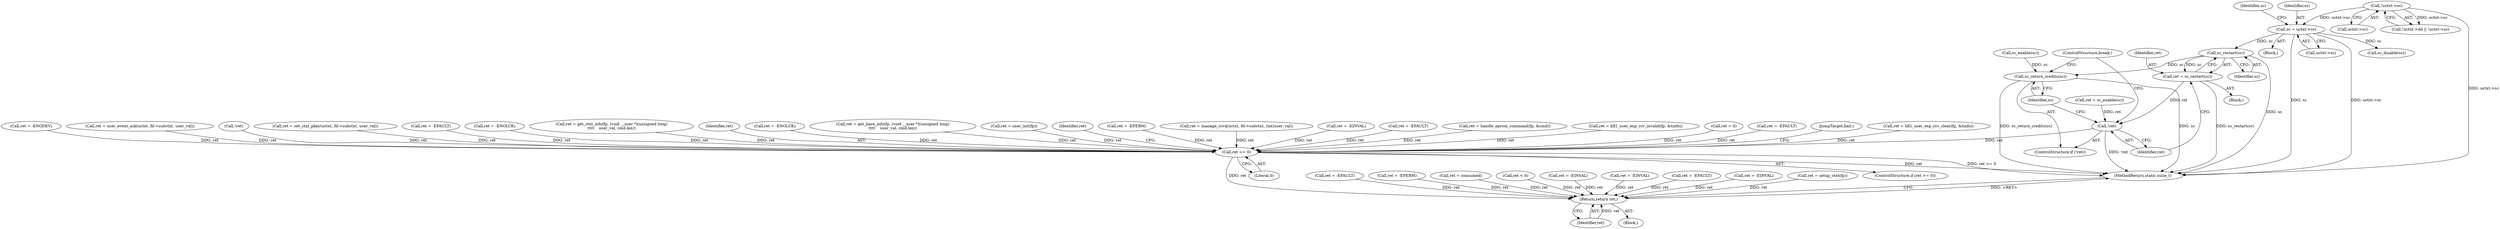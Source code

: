 digraph "0_linux_e6bd18f57aad1a2d1ef40e646d03ed0f2515c9e3_3@pointer" {
"1000642" [label="(Call,sc_restart(sc))"];
"1000553" [label="(Call,sc = uctxt->sc)"];
"1000538" [label="(Call,!uctxt->sc)"];
"1000640" [label="(Call,ret = sc_restart(sc))"];
"1000645" [label="(Call,!ret)"];
"1000663" [label="(Call,ret >= 0)"];
"1000670" [label="(Return,return ret;)"];
"1000647" [label="(Call,sc_return_credits(sc))"];
"1000553" [label="(Call,sc = uctxt->sc)"];
"1000670" [label="(Return,return ret;)"];
"1000195" [label="(Call,ret = -EFAULT)"];
"1000671" [label="(Identifier,ret)"];
"1000609" [label="(Call,ret = -ENOLCK)"];
"1000316" [label="(Call,ret = -EPERM)"];
"1000351" [label="(Call,ret = get_ctxt_info(fp, (void __user *)(unsigned long)\n\t\t\t\t    user_val, cmd.len))"];
"1000647" [label="(Call,sc_return_credits(sc))"];
"1000533" [label="(Call,!uctxt->dd || !uctxt->sc)"];
"1000664" [label="(Identifier,ret)"];
"1000577" [label="(Call,ret = -ENOLCK)"];
"1000117" [label="(Block,)"];
"1000365" [label="(Call,ret = get_base_info(fp, (void __user *)(unsigned long)\n\t\t\t\t    user_val, cmd.len))"];
"1000666" [label="(Call,ret = consumed)"];
"1000526" [label="(Block,)"];
"1000345" [label="(Call,ret = user_init(fp))"];
"1000667" [label="(Identifier,ret)"];
"1000520" [label="(Call,ret = -EPERM)"];
"1000483" [label="(Call,ret = manage_rcvq(uctxt, fd->subctxt, (int)user_val))"];
"1000630" [label="(Call,sc_enable(sc))"];
"1000538" [label="(Call,!uctxt->sc)"];
"1000543" [label="(Call,ret = -EINVAL)"];
"1000477" [label="(Call,ret = -EFAULT)"];
"1000655" [label="(Call,ret = handle_eprom_command(fp, &cmd))"];
"1000427" [label="(Call,ret = hfi1_user_exp_rcv_invalid(fp, &tinfo))"];
"1000560" [label="(Identifier,sc)"];
"1000663" [label="(Call,ret >= 0)"];
"1000642" [label="(Call,sc_restart(sc))"];
"1000628" [label="(Call,ret = sc_enable(sc))"];
"1000641" [label="(Identifier,ret)"];
"1000334" [label="(Call,ret < 0)"];
"1000646" [label="(Identifier,ret)"];
"1000177" [label="(Call,ret = -EINVAL)"];
"1000272" [label="(Call,ret = -EINVAL)"];
"1000144" [label="(Call,ret = 0)"];
"1000555" [label="(Call,uctxt->sc)"];
"1000449" [label="(Call,ret = -EFAULT)"];
"1000290" [label="(Call,ret = -EFAULT)"];
"1000669" [label="(JumpTarget,bail:)"];
"1000455" [label="(Call,ret = hfi1_user_exp_rcv_clear(fp, &tinfo))"];
"1000648" [label="(Identifier,sc)"];
"1000643" [label="(Identifier,sc)"];
"1000621" [label="(Call,ret = -ENODEV)"];
"1000644" [label="(ControlStructure,if (!ret))"];
"1000498" [label="(Call,ret = user_event_ack(uctxt, fd->subctxt, user_val))"];
"1000639" [label="(Block,)"];
"1000304" [label="(Call,ret = -EINVAL)"];
"1000640" [label="(Call,ret = sc_restart(sc))"];
"1000665" [label="(Literal,0)"];
"1000400" [label="(Call,!ret)"];
"1000645" [label="(Call,!ret)"];
"1000554" [label="(Identifier,sc)"];
"1000649" [label="(ControlStructure,break;)"];
"1000662" [label="(ControlStructure,if (ret >= 0))"];
"1000338" [label="(Call,ret = setup_ctxt(fp))"];
"1000626" [label="(Call,sc_disable(sc))"];
"1000511" [label="(Call,ret = set_ctxt_pkey(uctxt, fd->subctxt, user_val))"];
"1000672" [label="(MethodReturn,static ssize_t)"];
"1000421" [label="(Call,ret = -EFAULT)"];
"1000539" [label="(Call,uctxt->sc)"];
"1000642" -> "1000640"  [label="AST: "];
"1000642" -> "1000643"  [label="CFG: "];
"1000643" -> "1000642"  [label="AST: "];
"1000640" -> "1000642"  [label="CFG: "];
"1000642" -> "1000672"  [label="DDG: sc"];
"1000642" -> "1000640"  [label="DDG: sc"];
"1000553" -> "1000642"  [label="DDG: sc"];
"1000642" -> "1000647"  [label="DDG: sc"];
"1000553" -> "1000526"  [label="AST: "];
"1000553" -> "1000555"  [label="CFG: "];
"1000554" -> "1000553"  [label="AST: "];
"1000555" -> "1000553"  [label="AST: "];
"1000560" -> "1000553"  [label="CFG: "];
"1000553" -> "1000672"  [label="DDG: sc"];
"1000553" -> "1000672"  [label="DDG: uctxt->sc"];
"1000538" -> "1000553"  [label="DDG: uctxt->sc"];
"1000553" -> "1000626"  [label="DDG: sc"];
"1000538" -> "1000533"  [label="AST: "];
"1000538" -> "1000539"  [label="CFG: "];
"1000539" -> "1000538"  [label="AST: "];
"1000533" -> "1000538"  [label="CFG: "];
"1000538" -> "1000672"  [label="DDG: uctxt->sc"];
"1000538" -> "1000533"  [label="DDG: uctxt->sc"];
"1000640" -> "1000639"  [label="AST: "];
"1000641" -> "1000640"  [label="AST: "];
"1000646" -> "1000640"  [label="CFG: "];
"1000640" -> "1000672"  [label="DDG: sc_restart(sc)"];
"1000640" -> "1000645"  [label="DDG: ret"];
"1000645" -> "1000644"  [label="AST: "];
"1000645" -> "1000646"  [label="CFG: "];
"1000646" -> "1000645"  [label="AST: "];
"1000648" -> "1000645"  [label="CFG: "];
"1000649" -> "1000645"  [label="CFG: "];
"1000645" -> "1000672"  [label="DDG: !ret"];
"1000628" -> "1000645"  [label="DDG: ret"];
"1000645" -> "1000663"  [label="DDG: ret"];
"1000663" -> "1000662"  [label="AST: "];
"1000663" -> "1000665"  [label="CFG: "];
"1000664" -> "1000663"  [label="AST: "];
"1000665" -> "1000663"  [label="AST: "];
"1000667" -> "1000663"  [label="CFG: "];
"1000669" -> "1000663"  [label="CFG: "];
"1000663" -> "1000672"  [label="DDG: ret >= 0"];
"1000663" -> "1000672"  [label="DDG: ret"];
"1000427" -> "1000663"  [label="DDG: ret"];
"1000621" -> "1000663"  [label="DDG: ret"];
"1000655" -> "1000663"  [label="DDG: ret"];
"1000400" -> "1000663"  [label="DDG: ret"];
"1000609" -> "1000663"  [label="DDG: ret"];
"1000449" -> "1000663"  [label="DDG: ret"];
"1000421" -> "1000663"  [label="DDG: ret"];
"1000498" -> "1000663"  [label="DDG: ret"];
"1000577" -> "1000663"  [label="DDG: ret"];
"1000345" -> "1000663"  [label="DDG: ret"];
"1000477" -> "1000663"  [label="DDG: ret"];
"1000455" -> "1000663"  [label="DDG: ret"];
"1000483" -> "1000663"  [label="DDG: ret"];
"1000365" -> "1000663"  [label="DDG: ret"];
"1000520" -> "1000663"  [label="DDG: ret"];
"1000144" -> "1000663"  [label="DDG: ret"];
"1000511" -> "1000663"  [label="DDG: ret"];
"1000543" -> "1000663"  [label="DDG: ret"];
"1000351" -> "1000663"  [label="DDG: ret"];
"1000663" -> "1000670"  [label="DDG: ret"];
"1000670" -> "1000117"  [label="AST: "];
"1000670" -> "1000671"  [label="CFG: "];
"1000671" -> "1000670"  [label="AST: "];
"1000672" -> "1000670"  [label="CFG: "];
"1000670" -> "1000672"  [label="DDG: <RET>"];
"1000671" -> "1000670"  [label="DDG: ret"];
"1000177" -> "1000670"  [label="DDG: ret"];
"1000304" -> "1000670"  [label="DDG: ret"];
"1000272" -> "1000670"  [label="DDG: ret"];
"1000195" -> "1000670"  [label="DDG: ret"];
"1000334" -> "1000670"  [label="DDG: ret"];
"1000338" -> "1000670"  [label="DDG: ret"];
"1000290" -> "1000670"  [label="DDG: ret"];
"1000316" -> "1000670"  [label="DDG: ret"];
"1000666" -> "1000670"  [label="DDG: ret"];
"1000647" -> "1000644"  [label="AST: "];
"1000647" -> "1000648"  [label="CFG: "];
"1000648" -> "1000647"  [label="AST: "];
"1000649" -> "1000647"  [label="CFG: "];
"1000647" -> "1000672"  [label="DDG: sc_return_credits(sc)"];
"1000647" -> "1000672"  [label="DDG: sc"];
"1000630" -> "1000647"  [label="DDG: sc"];
}
